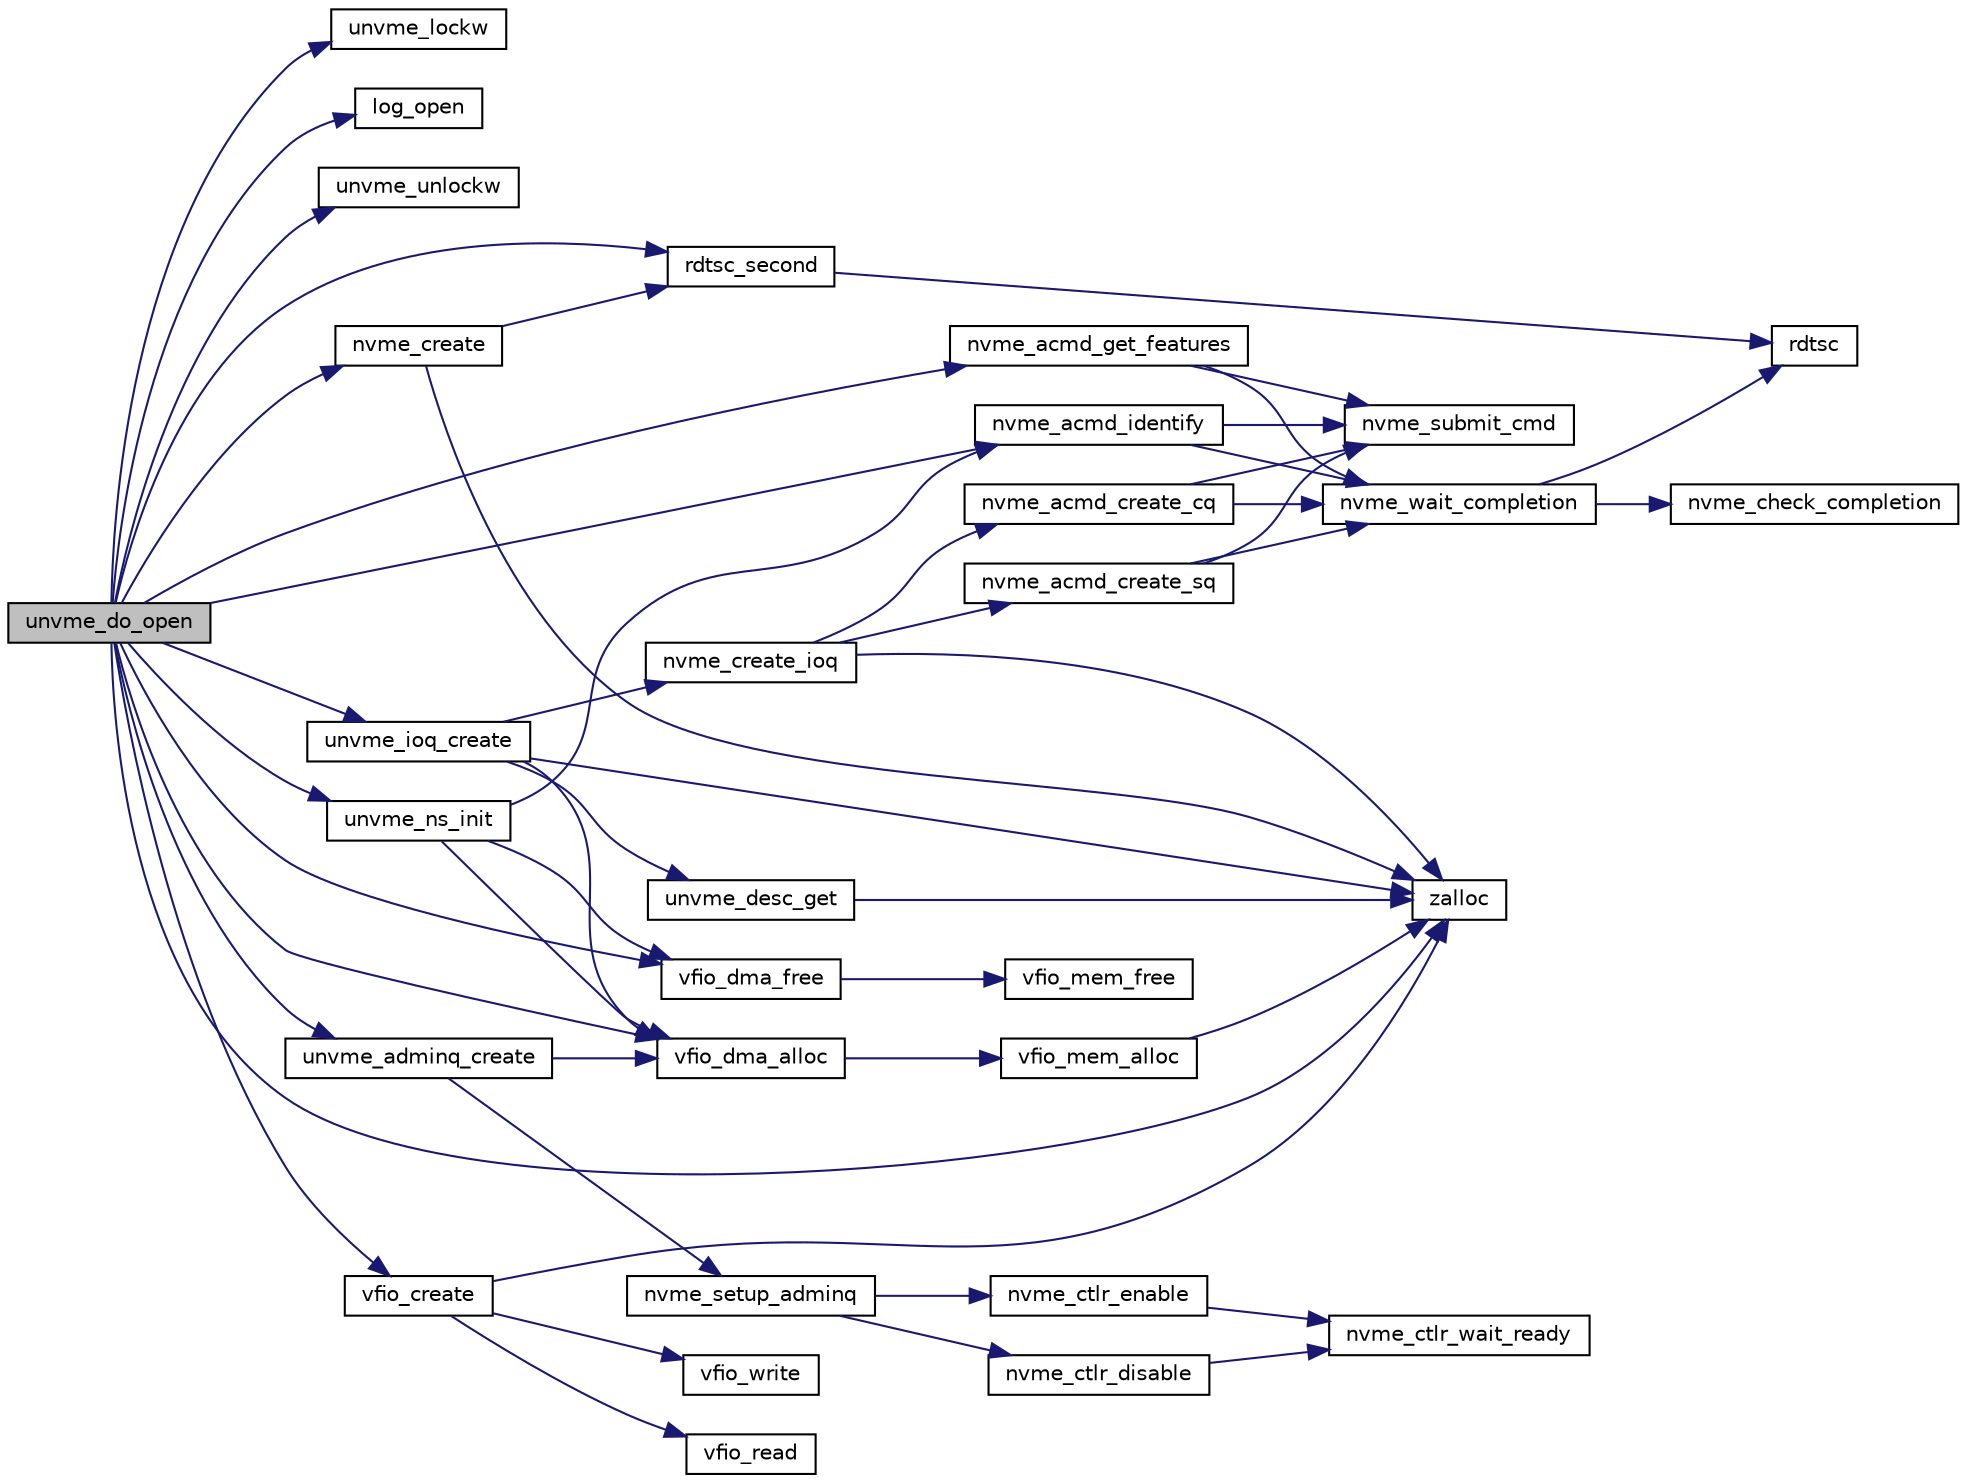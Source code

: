 digraph "unvme_do_open"
{
  edge [fontname="Helvetica",fontsize="10",labelfontname="Helvetica",labelfontsize="10"];
  node [fontname="Helvetica",fontsize="10",shape=record];
  rankdir="LR";
  Node1 [label="unvme_do_open",height=0.2,width=0.4,color="black", fillcolor="grey75", style="filled", fontcolor="black"];
  Node1 -> Node2 [color="midnightblue",fontsize="10",style="solid",fontname="Helvetica"];
  Node2 [label="unvme_lockw",height=0.2,width=0.4,color="black", fillcolor="white", style="filled",URL="$unvme__lock_8h.html#a3ac7f83033513b3f50ba098974c5f576"];
  Node1 -> Node3 [color="midnightblue",fontsize="10",style="solid",fontname="Helvetica"];
  Node3 [label="log_open",height=0.2,width=0.4,color="black", fillcolor="white", style="filled",URL="$unvme__log_8c.html#aa984d9e0d20e3fc9255d9026c4b8a97e"];
  Node1 -> Node4 [color="midnightblue",fontsize="10",style="solid",fontname="Helvetica"];
  Node4 [label="unvme_unlockw",height=0.2,width=0.4,color="black", fillcolor="white", style="filled",URL="$unvme__lock_8h.html#a6ff3d82a38923c504b51212593669f36"];
  Node1 -> Node5 [color="midnightblue",fontsize="10",style="solid",fontname="Helvetica"];
  Node5 [label="rdtsc_second",height=0.2,width=0.4,color="black", fillcolor="white", style="filled",URL="$rdtsc_8h.html#ab67f50df4f3a796e29c4e4b03e6f203e"];
  Node5 -> Node6 [color="midnightblue",fontsize="10",style="solid",fontname="Helvetica"];
  Node6 [label="rdtsc",height=0.2,width=0.4,color="black", fillcolor="white", style="filled",URL="$rdtsc_8h.html#a64eba85413970674e0e6e03af9e9d0f4"];
  Node1 -> Node7 [color="midnightblue",fontsize="10",style="solid",fontname="Helvetica"];
  Node7 [label="zalloc",height=0.2,width=0.4,color="black", fillcolor="white", style="filled",URL="$unvme__log_8h.html#ad0365f35de6857f0533c276a8d243ccc"];
  Node1 -> Node8 [color="midnightblue",fontsize="10",style="solid",fontname="Helvetica"];
  Node8 [label="vfio_create",height=0.2,width=0.4,color="black", fillcolor="white", style="filled",URL="$unvme__vfio_8c.html#a164b53f359d40d4458a780bc13fb2b89"];
  Node8 -> Node7 [color="midnightblue",fontsize="10",style="solid",fontname="Helvetica"];
  Node8 -> Node9 [color="midnightblue",fontsize="10",style="solid",fontname="Helvetica"];
  Node9 [label="vfio_read",height=0.2,width=0.4,color="black", fillcolor="white", style="filled",URL="$unvme__vfio_8c.html#a6e0f59349b9d2d6c8659345c1884f489"];
  Node8 -> Node10 [color="midnightblue",fontsize="10",style="solid",fontname="Helvetica"];
  Node10 [label="vfio_write",height=0.2,width=0.4,color="black", fillcolor="white", style="filled",URL="$unvme__vfio_8c.html#ac7ecd6ec2b411565e629b21a8ffc5ba1"];
  Node1 -> Node11 [color="midnightblue",fontsize="10",style="solid",fontname="Helvetica"];
  Node11 [label="nvme_create",height=0.2,width=0.4,color="black", fillcolor="white", style="filled",URL="$unvme__nvme_8c.html#ad3d25f7fada3e065623f707cbee3b528"];
  Node11 -> Node7 [color="midnightblue",fontsize="10",style="solid",fontname="Helvetica"];
  Node11 -> Node5 [color="midnightblue",fontsize="10",style="solid",fontname="Helvetica"];
  Node1 -> Node12 [color="midnightblue",fontsize="10",style="solid",fontname="Helvetica"];
  Node12 [label="unvme_adminq_create",height=0.2,width=0.4,color="black", fillcolor="white", style="filled",URL="$unvme__core_8c.html#a9e6d59edeee6d9c9a46f2f539e9dee18"];
  Node12 -> Node13 [color="midnightblue",fontsize="10",style="solid",fontname="Helvetica"];
  Node13 [label="vfio_dma_alloc",height=0.2,width=0.4,color="black", fillcolor="white", style="filled",URL="$unvme__vfio_8c.html#a198d04acfeb78988b4431e37eb6e53fd"];
  Node13 -> Node14 [color="midnightblue",fontsize="10",style="solid",fontname="Helvetica"];
  Node14 [label="vfio_mem_alloc",height=0.2,width=0.4,color="black", fillcolor="white", style="filled",URL="$unvme__vfio_8c.html#ab2aad0aa82586d1cb1c54fff5e97f047"];
  Node14 -> Node7 [color="midnightblue",fontsize="10",style="solid",fontname="Helvetica"];
  Node12 -> Node15 [color="midnightblue",fontsize="10",style="solid",fontname="Helvetica"];
  Node15 [label="nvme_setup_adminq",height=0.2,width=0.4,color="black", fillcolor="white", style="filled",URL="$unvme__nvme_8c.html#ae9cde1e1294318442f4f1449fa3fa3d8"];
  Node15 -> Node16 [color="midnightblue",fontsize="10",style="solid",fontname="Helvetica"];
  Node16 [label="nvme_ctlr_disable",height=0.2,width=0.4,color="black", fillcolor="white", style="filled",URL="$unvme__nvme_8c.html#a07e19a085ac3acfc906edc23086c9398"];
  Node16 -> Node17 [color="midnightblue",fontsize="10",style="solid",fontname="Helvetica"];
  Node17 [label="nvme_ctlr_wait_ready",height=0.2,width=0.4,color="black", fillcolor="white", style="filled",URL="$unvme__nvme_8c.html#ace54fb125ce34434626a3f2f0679f088"];
  Node15 -> Node18 [color="midnightblue",fontsize="10",style="solid",fontname="Helvetica"];
  Node18 [label="nvme_ctlr_enable",height=0.2,width=0.4,color="black", fillcolor="white", style="filled",URL="$unvme__nvme_8c.html#a81186514eda42496873393557a046901"];
  Node18 -> Node17 [color="midnightblue",fontsize="10",style="solid",fontname="Helvetica"];
  Node1 -> Node13 [color="midnightblue",fontsize="10",style="solid",fontname="Helvetica"];
  Node1 -> Node19 [color="midnightblue",fontsize="10",style="solid",fontname="Helvetica"];
  Node19 [label="nvme_acmd_identify",height=0.2,width=0.4,color="black", fillcolor="white", style="filled",URL="$unvme__nvme_8c.html#a25ca6d13d3d39daf608c4e7695a62448"];
  Node19 -> Node20 [color="midnightblue",fontsize="10",style="solid",fontname="Helvetica"];
  Node20 [label="nvme_submit_cmd",height=0.2,width=0.4,color="black", fillcolor="white", style="filled",URL="$unvme__nvme_8c.html#a14c1d952a58550e910747273e3dad34b"];
  Node19 -> Node21 [color="midnightblue",fontsize="10",style="solid",fontname="Helvetica"];
  Node21 [label="nvme_wait_completion",height=0.2,width=0.4,color="black", fillcolor="white", style="filled",URL="$unvme__nvme_8c.html#a794ff84022ed6585ba98c6ddbc8b80b7"];
  Node21 -> Node22 [color="midnightblue",fontsize="10",style="solid",fontname="Helvetica"];
  Node22 [label="nvme_check_completion",height=0.2,width=0.4,color="black", fillcolor="white", style="filled",URL="$unvme__nvme_8c.html#a9edecd91d5f175101db078e293f3645d"];
  Node21 -> Node6 [color="midnightblue",fontsize="10",style="solid",fontname="Helvetica"];
  Node1 -> Node23 [color="midnightblue",fontsize="10",style="solid",fontname="Helvetica"];
  Node23 [label="vfio_dma_free",height=0.2,width=0.4,color="black", fillcolor="white", style="filled",URL="$unvme__vfio_8c.html#aafdc4e197d1eb8746f1764e47c03fbae"];
  Node23 -> Node24 [color="midnightblue",fontsize="10",style="solid",fontname="Helvetica"];
  Node24 [label="vfio_mem_free",height=0.2,width=0.4,color="black", fillcolor="white", style="filled",URL="$unvme__vfio_8c.html#a989f068e03968b12b93a5c1a4c56556a"];
  Node1 -> Node25 [color="midnightblue",fontsize="10",style="solid",fontname="Helvetica"];
  Node25 [label="nvme_acmd_get_features",height=0.2,width=0.4,color="black", fillcolor="white", style="filled",URL="$unvme__nvme_8c.html#a4bb2565120d02c0dceea4019ffda8cd3"];
  Node25 -> Node20 [color="midnightblue",fontsize="10",style="solid",fontname="Helvetica"];
  Node25 -> Node21 [color="midnightblue",fontsize="10",style="solid",fontname="Helvetica"];
  Node1 -> Node26 [color="midnightblue",fontsize="10",style="solid",fontname="Helvetica"];
  Node26 [label="unvme_ioq_create",height=0.2,width=0.4,color="black", fillcolor="white", style="filled",URL="$unvme__core_8c.html#a2db5520f33779721dbcfe095995ce938"];
  Node26 -> Node13 [color="midnightblue",fontsize="10",style="solid",fontname="Helvetica"];
  Node26 -> Node27 [color="midnightblue",fontsize="10",style="solid",fontname="Helvetica"];
  Node27 [label="nvme_create_ioq",height=0.2,width=0.4,color="black", fillcolor="white", style="filled",URL="$unvme__nvme_8c.html#a0d1140aabd18c557a9aaf3bcbd4debee"];
  Node27 -> Node7 [color="midnightblue",fontsize="10",style="solid",fontname="Helvetica"];
  Node27 -> Node28 [color="midnightblue",fontsize="10",style="solid",fontname="Helvetica"];
  Node28 [label="nvme_acmd_create_cq",height=0.2,width=0.4,color="black", fillcolor="white", style="filled",URL="$unvme__nvme_8c.html#a169712f0741372a0e86e6ea57ff33766"];
  Node28 -> Node20 [color="midnightblue",fontsize="10",style="solid",fontname="Helvetica"];
  Node28 -> Node21 [color="midnightblue",fontsize="10",style="solid",fontname="Helvetica"];
  Node27 -> Node29 [color="midnightblue",fontsize="10",style="solid",fontname="Helvetica"];
  Node29 [label="nvme_acmd_create_sq",height=0.2,width=0.4,color="black", fillcolor="white", style="filled",URL="$unvme__nvme_8c.html#a9222db65f6c75a36ca551ca1b3bd35f8"];
  Node29 -> Node20 [color="midnightblue",fontsize="10",style="solid",fontname="Helvetica"];
  Node29 -> Node21 [color="midnightblue",fontsize="10",style="solid",fontname="Helvetica"];
  Node26 -> Node7 [color="midnightblue",fontsize="10",style="solid",fontname="Helvetica"];
  Node26 -> Node30 [color="midnightblue",fontsize="10",style="solid",fontname="Helvetica"];
  Node30 [label="unvme_desc_get",height=0.2,width=0.4,color="black", fillcolor="white", style="filled",URL="$unvme__core_8c.html#a511932fb0df801a93437033366f032b7"];
  Node30 -> Node7 [color="midnightblue",fontsize="10",style="solid",fontname="Helvetica"];
  Node1 -> Node31 [color="midnightblue",fontsize="10",style="solid",fontname="Helvetica"];
  Node31 [label="unvme_ns_init",height=0.2,width=0.4,color="black", fillcolor="white", style="filled",URL="$unvme__core_8c.html#a7b47f83b9291ba92b029ee2acfb9734d"];
  Node31 -> Node13 [color="midnightblue",fontsize="10",style="solid",fontname="Helvetica"];
  Node31 -> Node19 [color="midnightblue",fontsize="10",style="solid",fontname="Helvetica"];
  Node31 -> Node23 [color="midnightblue",fontsize="10",style="solid",fontname="Helvetica"];
}
